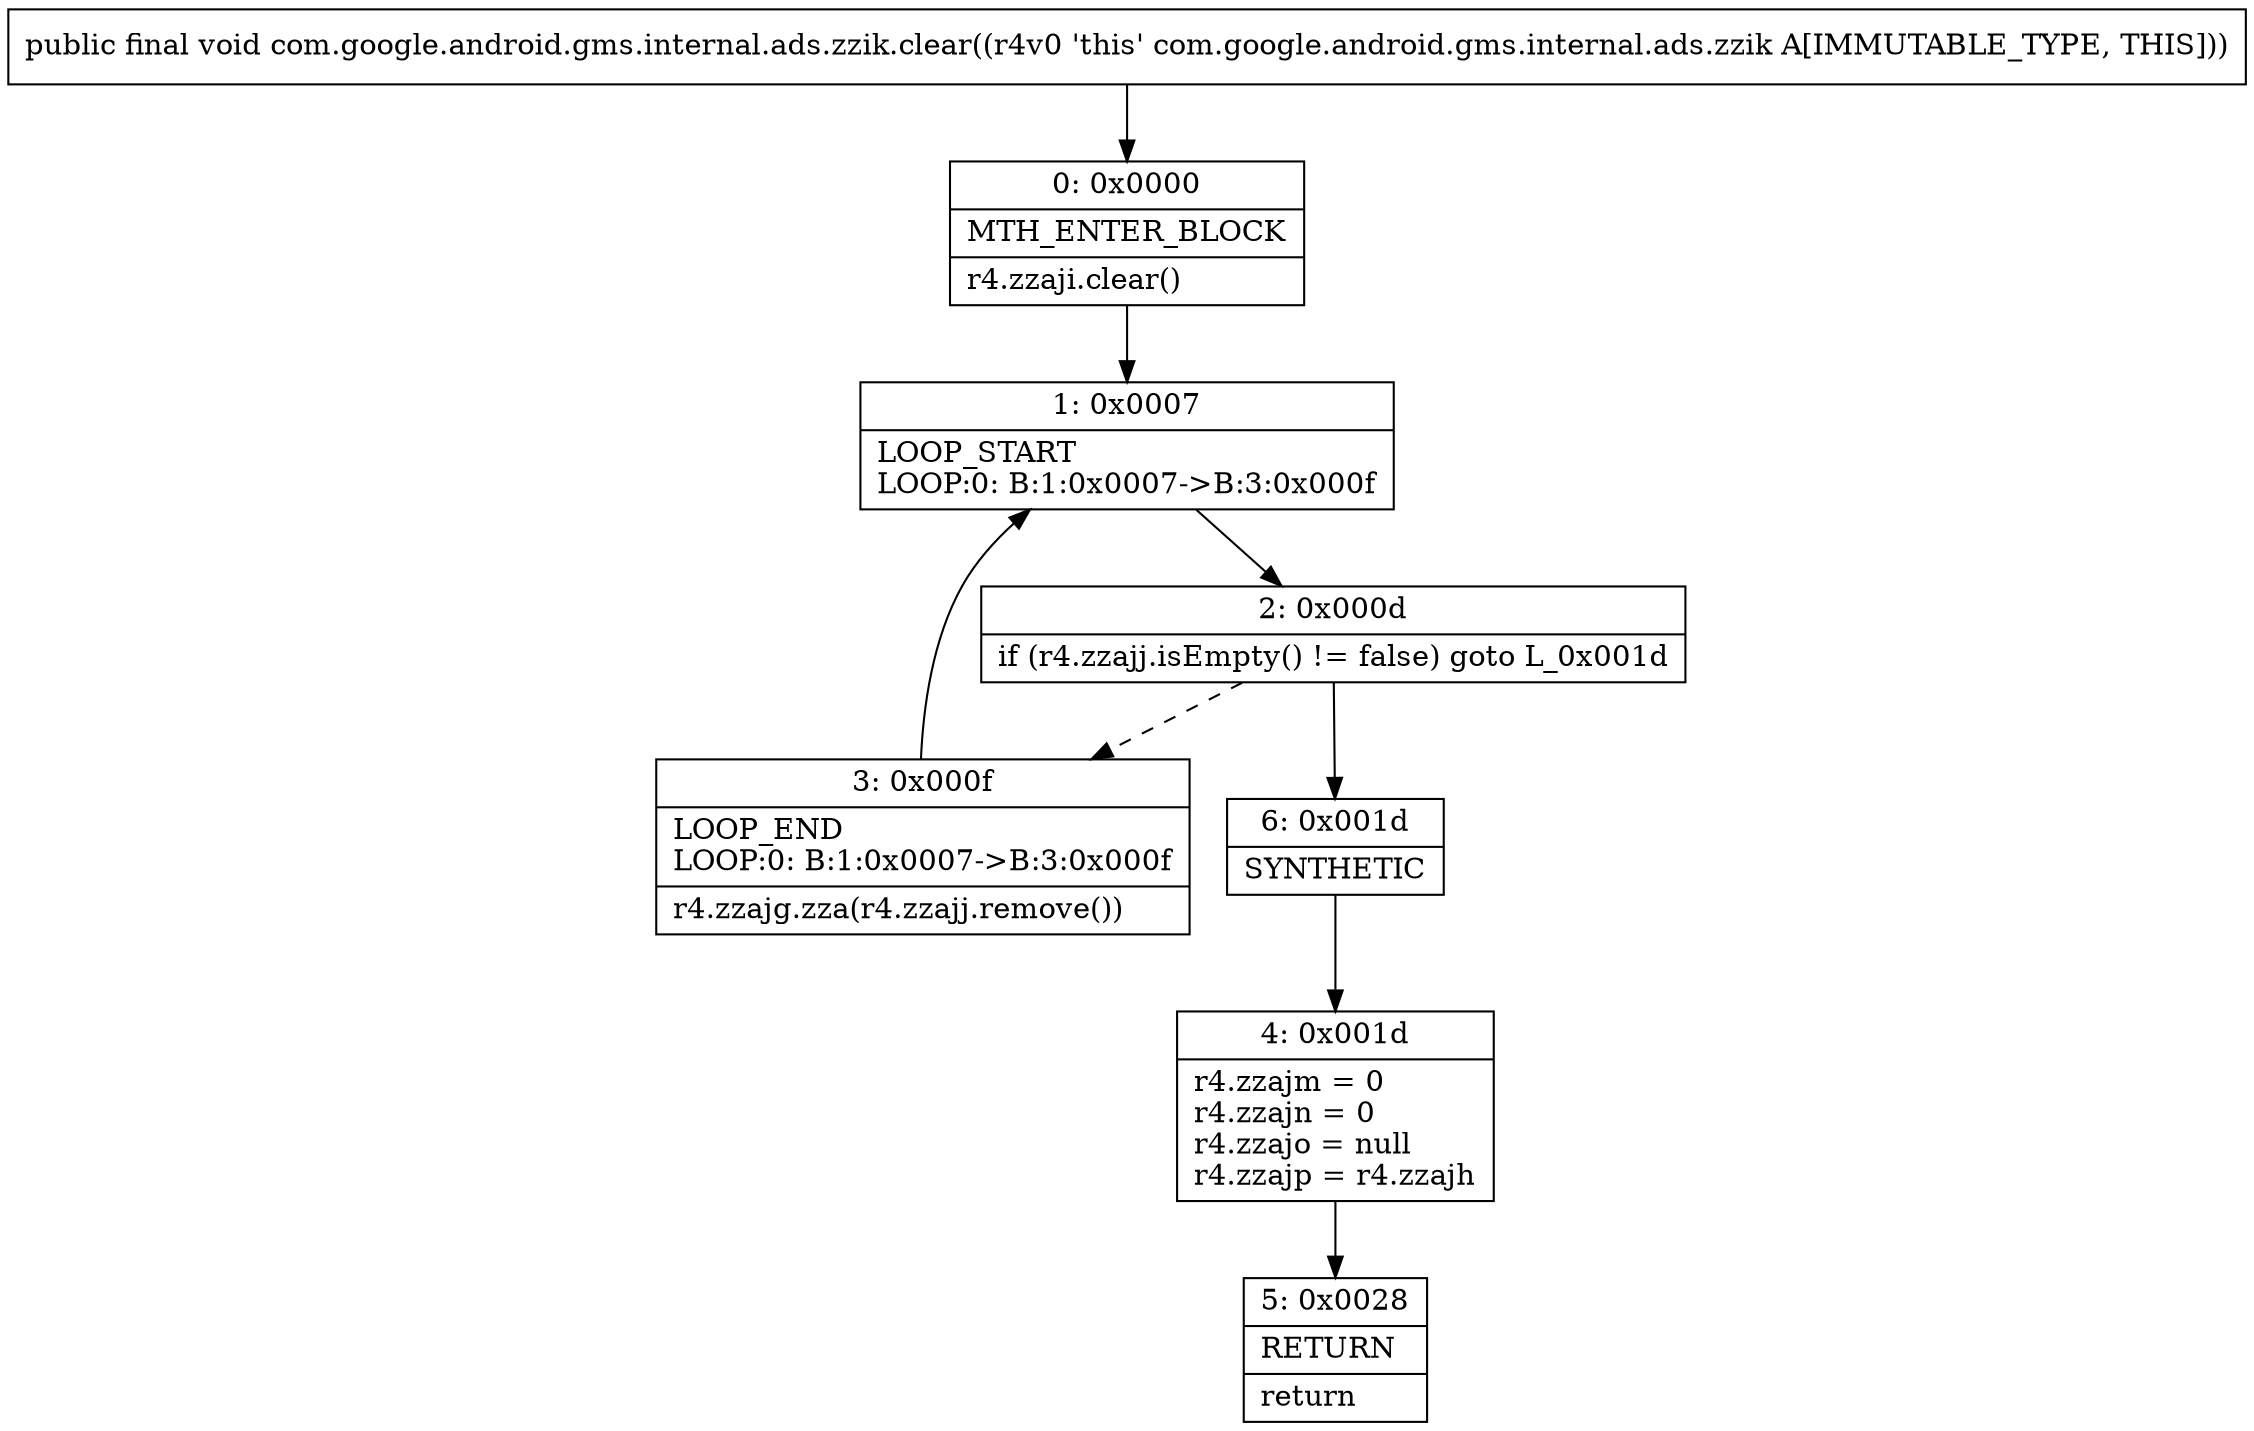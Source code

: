 digraph "CFG forcom.google.android.gms.internal.ads.zzik.clear()V" {
Node_0 [shape=record,label="{0\:\ 0x0000|MTH_ENTER_BLOCK\l|r4.zzaji.clear()\l}"];
Node_1 [shape=record,label="{1\:\ 0x0007|LOOP_START\lLOOP:0: B:1:0x0007\-\>B:3:0x000f\l}"];
Node_2 [shape=record,label="{2\:\ 0x000d|if (r4.zzajj.isEmpty() != false) goto L_0x001d\l}"];
Node_3 [shape=record,label="{3\:\ 0x000f|LOOP_END\lLOOP:0: B:1:0x0007\-\>B:3:0x000f\l|r4.zzajg.zza(r4.zzajj.remove())\l}"];
Node_4 [shape=record,label="{4\:\ 0x001d|r4.zzajm = 0\lr4.zzajn = 0\lr4.zzajo = null\lr4.zzajp = r4.zzajh\l}"];
Node_5 [shape=record,label="{5\:\ 0x0028|RETURN\l|return\l}"];
Node_6 [shape=record,label="{6\:\ 0x001d|SYNTHETIC\l}"];
MethodNode[shape=record,label="{public final void com.google.android.gms.internal.ads.zzik.clear((r4v0 'this' com.google.android.gms.internal.ads.zzik A[IMMUTABLE_TYPE, THIS])) }"];
MethodNode -> Node_0;
Node_0 -> Node_1;
Node_1 -> Node_2;
Node_2 -> Node_3[style=dashed];
Node_2 -> Node_6;
Node_3 -> Node_1;
Node_4 -> Node_5;
Node_6 -> Node_4;
}

